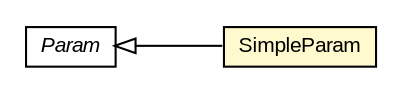 #!/usr/local/bin/dot
#
# Class diagram 
# Generated by UMLGraph version R5_6-24-gf6e263 (http://www.umlgraph.org/)
#

digraph G {
	edge [fontname="arial",fontsize=10,labelfontname="arial",labelfontsize=10];
	node [fontname="arial",fontsize=10,shape=plaintext];
	nodesep=0.25;
	ranksep=0.5;
	rankdir=LR;
	// io.reinert.requestor.header.Param
	c9450 [label=<<table title="io.reinert.requestor.header.Param" border="0" cellborder="1" cellspacing="0" cellpadding="2" port="p" href="./Param.html">
		<tr><td><table border="0" cellspacing="0" cellpadding="1">
<tr><td align="center" balign="center"><font face="arial italic"> Param </font></td></tr>
		</table></td></tr>
		</table>>, URL="./Param.html", fontname="arial", fontcolor="black", fontsize=10.0];
	// io.reinert.requestor.header.Param.SimpleParam
	c9451 [label=<<table title="io.reinert.requestor.header.Param.SimpleParam" border="0" cellborder="1" cellspacing="0" cellpadding="2" port="p" bgcolor="lemonChiffon" href="./Param.SimpleParam.html">
		<tr><td><table border="0" cellspacing="0" cellpadding="1">
<tr><td align="center" balign="center"> SimpleParam </td></tr>
		</table></td></tr>
		</table>>, URL="./Param.SimpleParam.html", fontname="arial", fontcolor="black", fontsize=10.0];
	//io.reinert.requestor.header.Param.SimpleParam extends io.reinert.requestor.header.Param
	c9450:p -> c9451:p [dir=back,arrowtail=empty];
}

